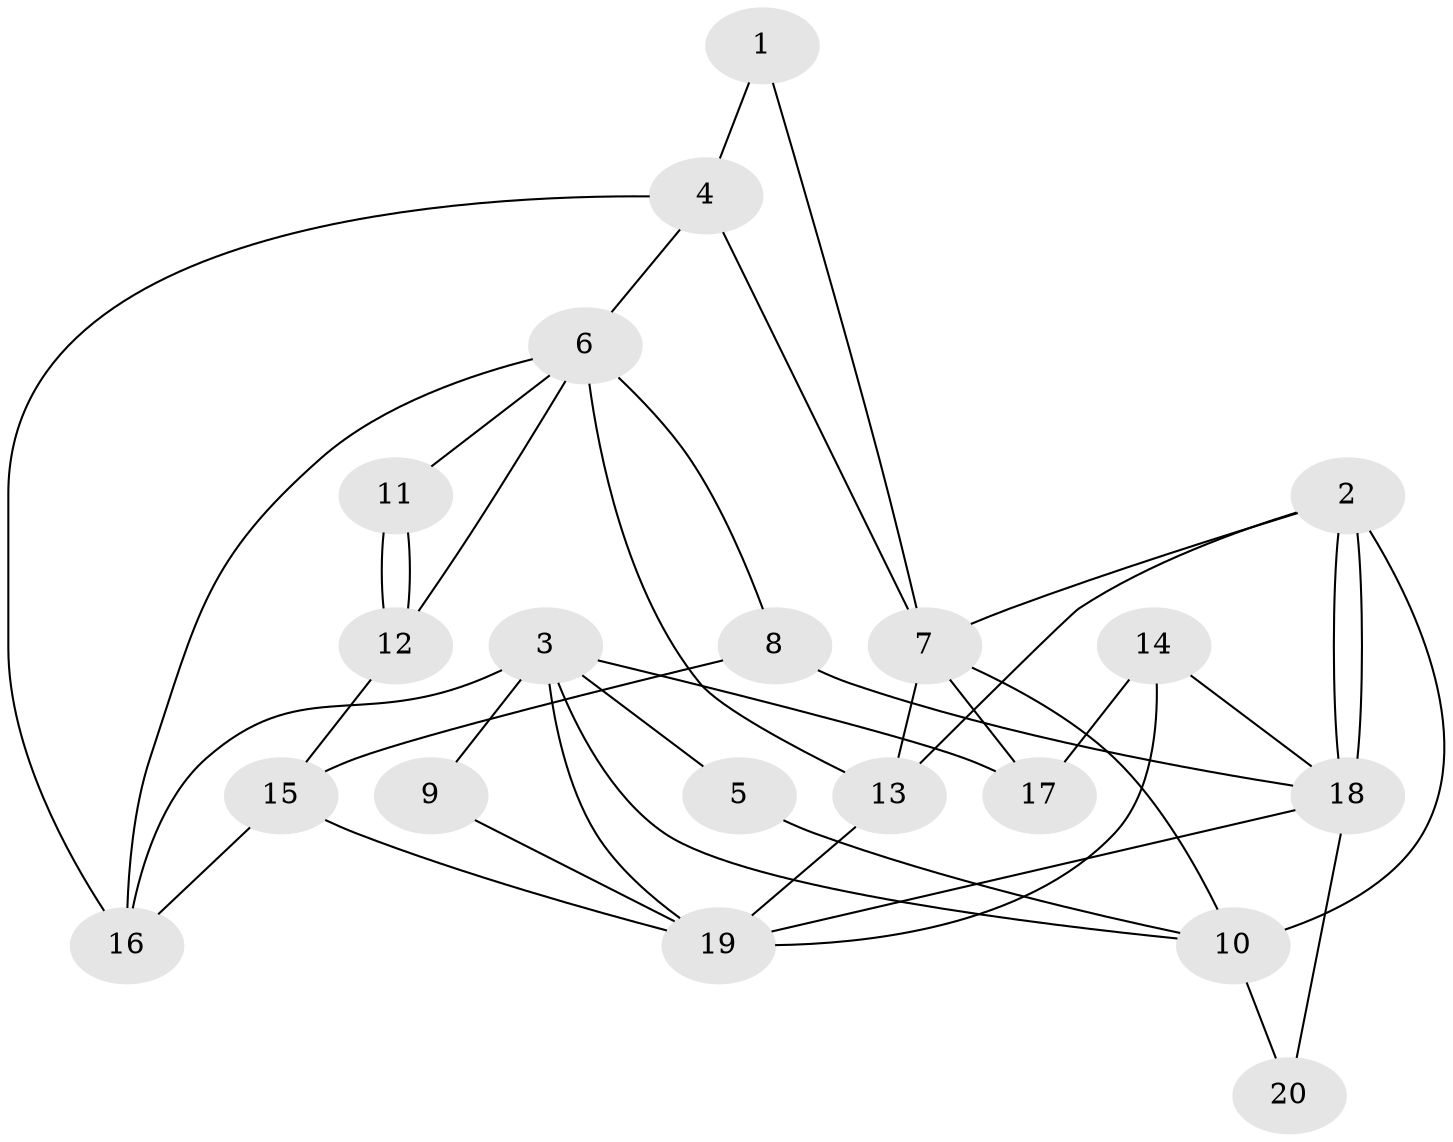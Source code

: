 // Generated by graph-tools (version 1.1) at 2025/46/02/15/25 05:46:28]
// undirected, 20 vertices, 40 edges
graph export_dot {
graph [start="1"]
  node [color=gray90,style=filled];
  1;
  2;
  3;
  4;
  5;
  6;
  7;
  8;
  9;
  10;
  11;
  12;
  13;
  14;
  15;
  16;
  17;
  18;
  19;
  20;
  1 -- 7;
  1 -- 4;
  2 -- 13;
  2 -- 18;
  2 -- 18;
  2 -- 7;
  2 -- 10;
  3 -- 16;
  3 -- 10;
  3 -- 5;
  3 -- 9;
  3 -- 17;
  3 -- 19;
  4 -- 7;
  4 -- 6;
  4 -- 16;
  5 -- 10;
  6 -- 13;
  6 -- 12;
  6 -- 8;
  6 -- 11;
  6 -- 16;
  7 -- 17;
  7 -- 10;
  7 -- 13;
  8 -- 18;
  8 -- 15;
  9 -- 19;
  10 -- 20;
  11 -- 12;
  11 -- 12;
  12 -- 15;
  13 -- 19;
  14 -- 18;
  14 -- 19;
  14 -- 17;
  15 -- 16;
  15 -- 19;
  18 -- 19;
  18 -- 20;
}
